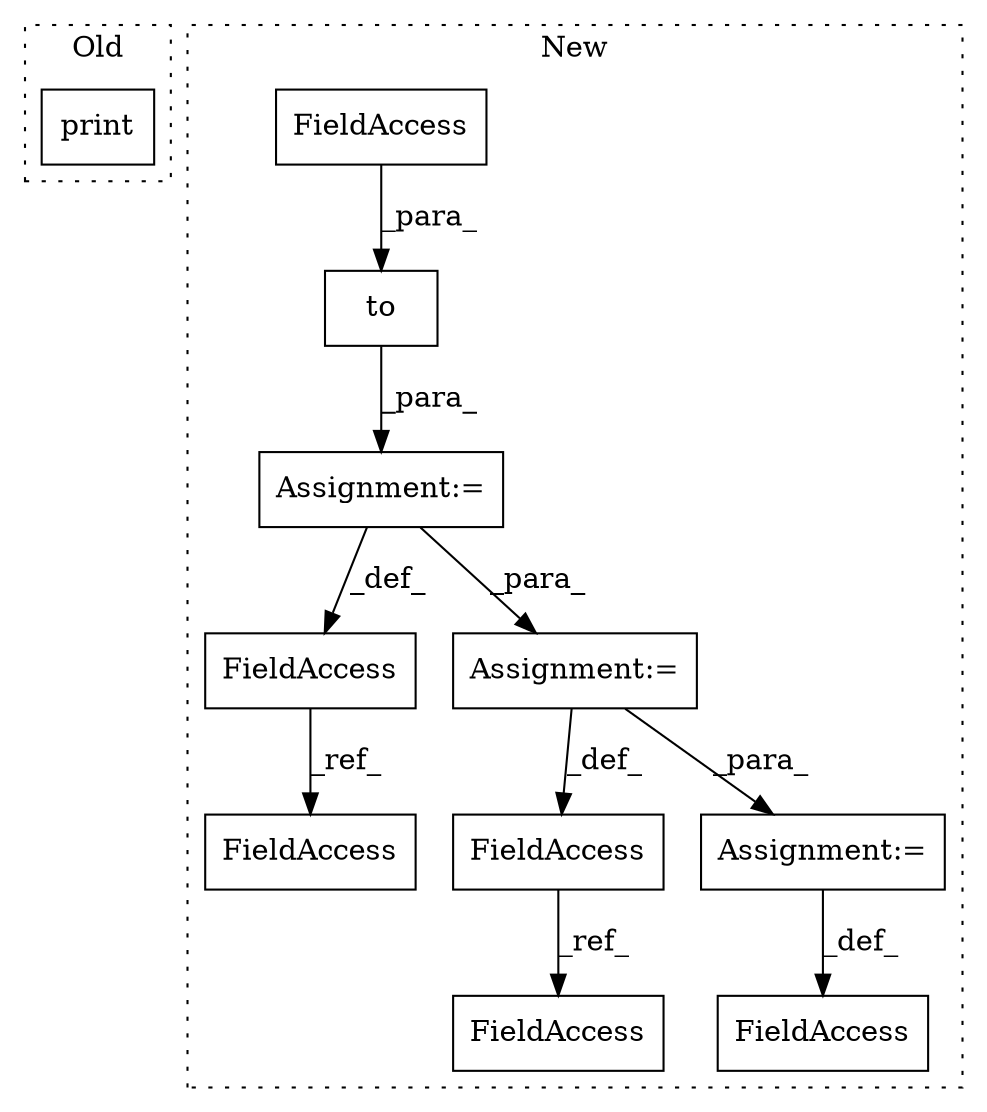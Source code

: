 digraph G {
subgraph cluster0 {
1 [label="print" a="32" s="3238,3329" l="6,1" shape="box"];
label = "Old";
style="dotted";
}
subgraph cluster1 {
2 [label="to" a="32" s="2256,2265" l="3,1" shape="box"];
3 [label="FieldAccess" a="22" s="2259" l="6" shape="box"];
4 [label="Assignment:=" a="7" s="2249" l="1" shape="box"];
5 [label="FieldAccess" a="22" s="2244" l="5" shape="box"];
6 [label="FieldAccess" a="22" s="2272" l="9" shape="box"];
7 [label="FieldAccess" a="22" s="2299" l="5" shape="box"];
8 [label="Assignment:=" a="7" s="2281" l="1" shape="box"];
9 [label="FieldAccess" a="22" s="2358" l="9" shape="box"];
10 [label="FieldAccess" a="22" s="2330" l="9" shape="box"];
11 [label="Assignment:=" a="7" s="2339" l="1" shape="box"];
label = "New";
style="dotted";
}
2 -> 4 [label="_para_"];
3 -> 2 [label="_para_"];
4 -> 5 [label="_def_"];
4 -> 8 [label="_para_"];
5 -> 7 [label="_ref_"];
6 -> 9 [label="_ref_"];
8 -> 11 [label="_para_"];
8 -> 6 [label="_def_"];
11 -> 10 [label="_def_"];
}